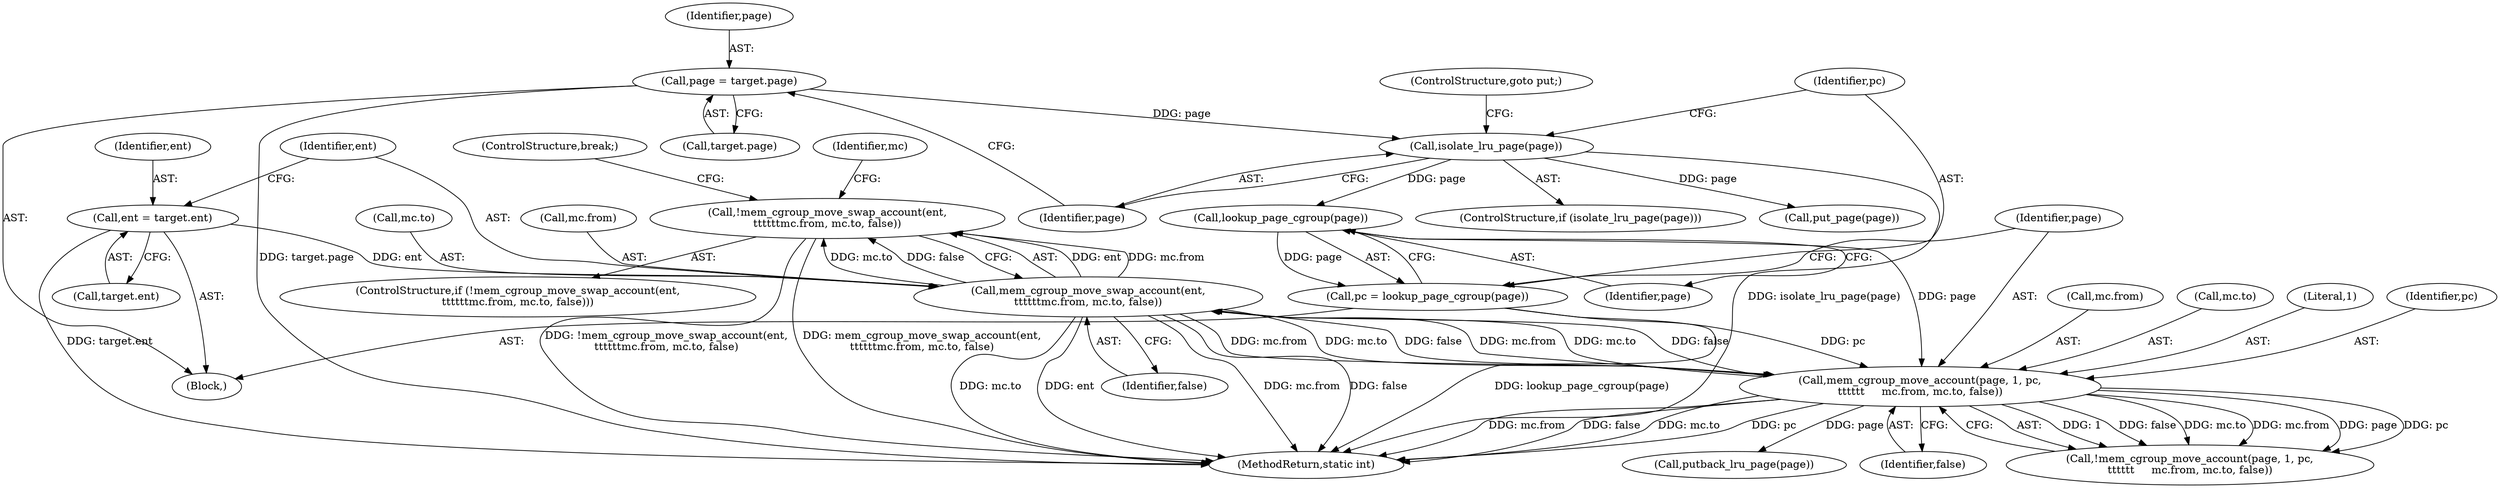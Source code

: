 digraph "0_linux_4a1d704194a441bf83c636004a479e01360ec850_5@API" {
"1000228" [label="(Call,!mem_cgroup_move_swap_account(ent,\n\t\t\t\t\t\tmc.from, mc.to, false))"];
"1000229" [label="(Call,mem_cgroup_move_swap_account(ent,\n\t\t\t\t\t\tmc.from, mc.to, false))"];
"1000222" [label="(Call,ent = target.ent)"];
"1000195" [label="(Call,mem_cgroup_move_account(page, 1, pc,\n\t\t\t\t\t\t     mc.from, mc.to, false))"];
"1000191" [label="(Call,lookup_page_cgroup(page))"];
"1000186" [label="(Call,isolate_lru_page(page))"];
"1000180" [label="(Call,page = target.page)"];
"1000189" [label="(Call,pc = lookup_page_cgroup(page))"];
"1000189" [label="(Call,pc = lookup_page_cgroup(page))"];
"1000234" [label="(Call,mc.to)"];
"1000215" [label="(Call,putback_lru_page(page))"];
"1000185" [label="(ControlStructure,if (isolate_lru_page(page)))"];
"1000191" [label="(Call,lookup_page_cgroup(page))"];
"1000180" [label="(Call,page = target.page)"];
"1000230" [label="(Identifier,ent)"];
"1000231" [label="(Call,mc.from)"];
"1000218" [label="(Call,put_page(page))"];
"1000192" [label="(Identifier,page)"];
"1000194" [label="(Call,!mem_cgroup_move_account(page, 1, pc,\n\t\t\t\t\t\t     mc.from, mc.to, false))"];
"1000229" [label="(Call,mem_cgroup_move_swap_account(ent,\n\t\t\t\t\t\tmc.from, mc.to, false))"];
"1000271" [label="(MethodReturn,static int)"];
"1000195" [label="(Call,mem_cgroup_move_account(page, 1, pc,\n\t\t\t\t\t\t     mc.from, mc.to, false))"];
"1000222" [label="(Call,ent = target.ent)"];
"1000196" [label="(Identifier,page)"];
"1000241" [label="(Identifier,mc)"];
"1000199" [label="(Call,mc.from)"];
"1000202" [label="(Call,mc.to)"];
"1000187" [label="(Identifier,page)"];
"1000228" [label="(Call,!mem_cgroup_move_swap_account(ent,\n\t\t\t\t\t\tmc.from, mc.to, false))"];
"1000190" [label="(Identifier,pc)"];
"1000205" [label="(Identifier,false)"];
"1000227" [label="(ControlStructure,if (!mem_cgroup_move_swap_account(ent,\n\t\t\t\t\t\tmc.from, mc.to, false)))"];
"1000237" [label="(Identifier,false)"];
"1000188" [label="(ControlStructure,goto put;)"];
"1000224" [label="(Call,target.ent)"];
"1000181" [label="(Identifier,page)"];
"1000223" [label="(Identifier,ent)"];
"1000182" [label="(Call,target.page)"];
"1000197" [label="(Literal,1)"];
"1000198" [label="(Identifier,pc)"];
"1000247" [label="(ControlStructure,break;)"];
"1000178" [label="(Block,)"];
"1000186" [label="(Call,isolate_lru_page(page))"];
"1000228" -> "1000227"  [label="AST: "];
"1000228" -> "1000229"  [label="CFG: "];
"1000229" -> "1000228"  [label="AST: "];
"1000241" -> "1000228"  [label="CFG: "];
"1000247" -> "1000228"  [label="CFG: "];
"1000228" -> "1000271"  [label="DDG: !mem_cgroup_move_swap_account(ent,\n\t\t\t\t\t\tmc.from, mc.to, false)"];
"1000228" -> "1000271"  [label="DDG: mem_cgroup_move_swap_account(ent,\n\t\t\t\t\t\tmc.from, mc.to, false)"];
"1000229" -> "1000228"  [label="DDG: ent"];
"1000229" -> "1000228"  [label="DDG: mc.from"];
"1000229" -> "1000228"  [label="DDG: mc.to"];
"1000229" -> "1000228"  [label="DDG: false"];
"1000229" -> "1000237"  [label="CFG: "];
"1000230" -> "1000229"  [label="AST: "];
"1000231" -> "1000229"  [label="AST: "];
"1000234" -> "1000229"  [label="AST: "];
"1000237" -> "1000229"  [label="AST: "];
"1000229" -> "1000271"  [label="DDG: mc.from"];
"1000229" -> "1000271"  [label="DDG: false"];
"1000229" -> "1000271"  [label="DDG: mc.to"];
"1000229" -> "1000271"  [label="DDG: ent"];
"1000229" -> "1000195"  [label="DDG: mc.from"];
"1000229" -> "1000195"  [label="DDG: mc.to"];
"1000229" -> "1000195"  [label="DDG: false"];
"1000222" -> "1000229"  [label="DDG: ent"];
"1000195" -> "1000229"  [label="DDG: mc.from"];
"1000195" -> "1000229"  [label="DDG: mc.to"];
"1000195" -> "1000229"  [label="DDG: false"];
"1000222" -> "1000178"  [label="AST: "];
"1000222" -> "1000224"  [label="CFG: "];
"1000223" -> "1000222"  [label="AST: "];
"1000224" -> "1000222"  [label="AST: "];
"1000230" -> "1000222"  [label="CFG: "];
"1000222" -> "1000271"  [label="DDG: target.ent"];
"1000195" -> "1000194"  [label="AST: "];
"1000195" -> "1000205"  [label="CFG: "];
"1000196" -> "1000195"  [label="AST: "];
"1000197" -> "1000195"  [label="AST: "];
"1000198" -> "1000195"  [label="AST: "];
"1000199" -> "1000195"  [label="AST: "];
"1000202" -> "1000195"  [label="AST: "];
"1000205" -> "1000195"  [label="AST: "];
"1000194" -> "1000195"  [label="CFG: "];
"1000195" -> "1000271"  [label="DDG: mc.from"];
"1000195" -> "1000271"  [label="DDG: false"];
"1000195" -> "1000271"  [label="DDG: mc.to"];
"1000195" -> "1000271"  [label="DDG: pc"];
"1000195" -> "1000194"  [label="DDG: 1"];
"1000195" -> "1000194"  [label="DDG: false"];
"1000195" -> "1000194"  [label="DDG: mc.to"];
"1000195" -> "1000194"  [label="DDG: mc.from"];
"1000195" -> "1000194"  [label="DDG: page"];
"1000195" -> "1000194"  [label="DDG: pc"];
"1000191" -> "1000195"  [label="DDG: page"];
"1000189" -> "1000195"  [label="DDG: pc"];
"1000195" -> "1000215"  [label="DDG: page"];
"1000191" -> "1000189"  [label="AST: "];
"1000191" -> "1000192"  [label="CFG: "];
"1000192" -> "1000191"  [label="AST: "];
"1000189" -> "1000191"  [label="CFG: "];
"1000191" -> "1000189"  [label="DDG: page"];
"1000186" -> "1000191"  [label="DDG: page"];
"1000186" -> "1000185"  [label="AST: "];
"1000186" -> "1000187"  [label="CFG: "];
"1000187" -> "1000186"  [label="AST: "];
"1000188" -> "1000186"  [label="CFG: "];
"1000190" -> "1000186"  [label="CFG: "];
"1000186" -> "1000271"  [label="DDG: isolate_lru_page(page)"];
"1000180" -> "1000186"  [label="DDG: page"];
"1000186" -> "1000218"  [label="DDG: page"];
"1000180" -> "1000178"  [label="AST: "];
"1000180" -> "1000182"  [label="CFG: "];
"1000181" -> "1000180"  [label="AST: "];
"1000182" -> "1000180"  [label="AST: "];
"1000187" -> "1000180"  [label="CFG: "];
"1000180" -> "1000271"  [label="DDG: target.page"];
"1000189" -> "1000178"  [label="AST: "];
"1000190" -> "1000189"  [label="AST: "];
"1000196" -> "1000189"  [label="CFG: "];
"1000189" -> "1000271"  [label="DDG: lookup_page_cgroup(page)"];
}
